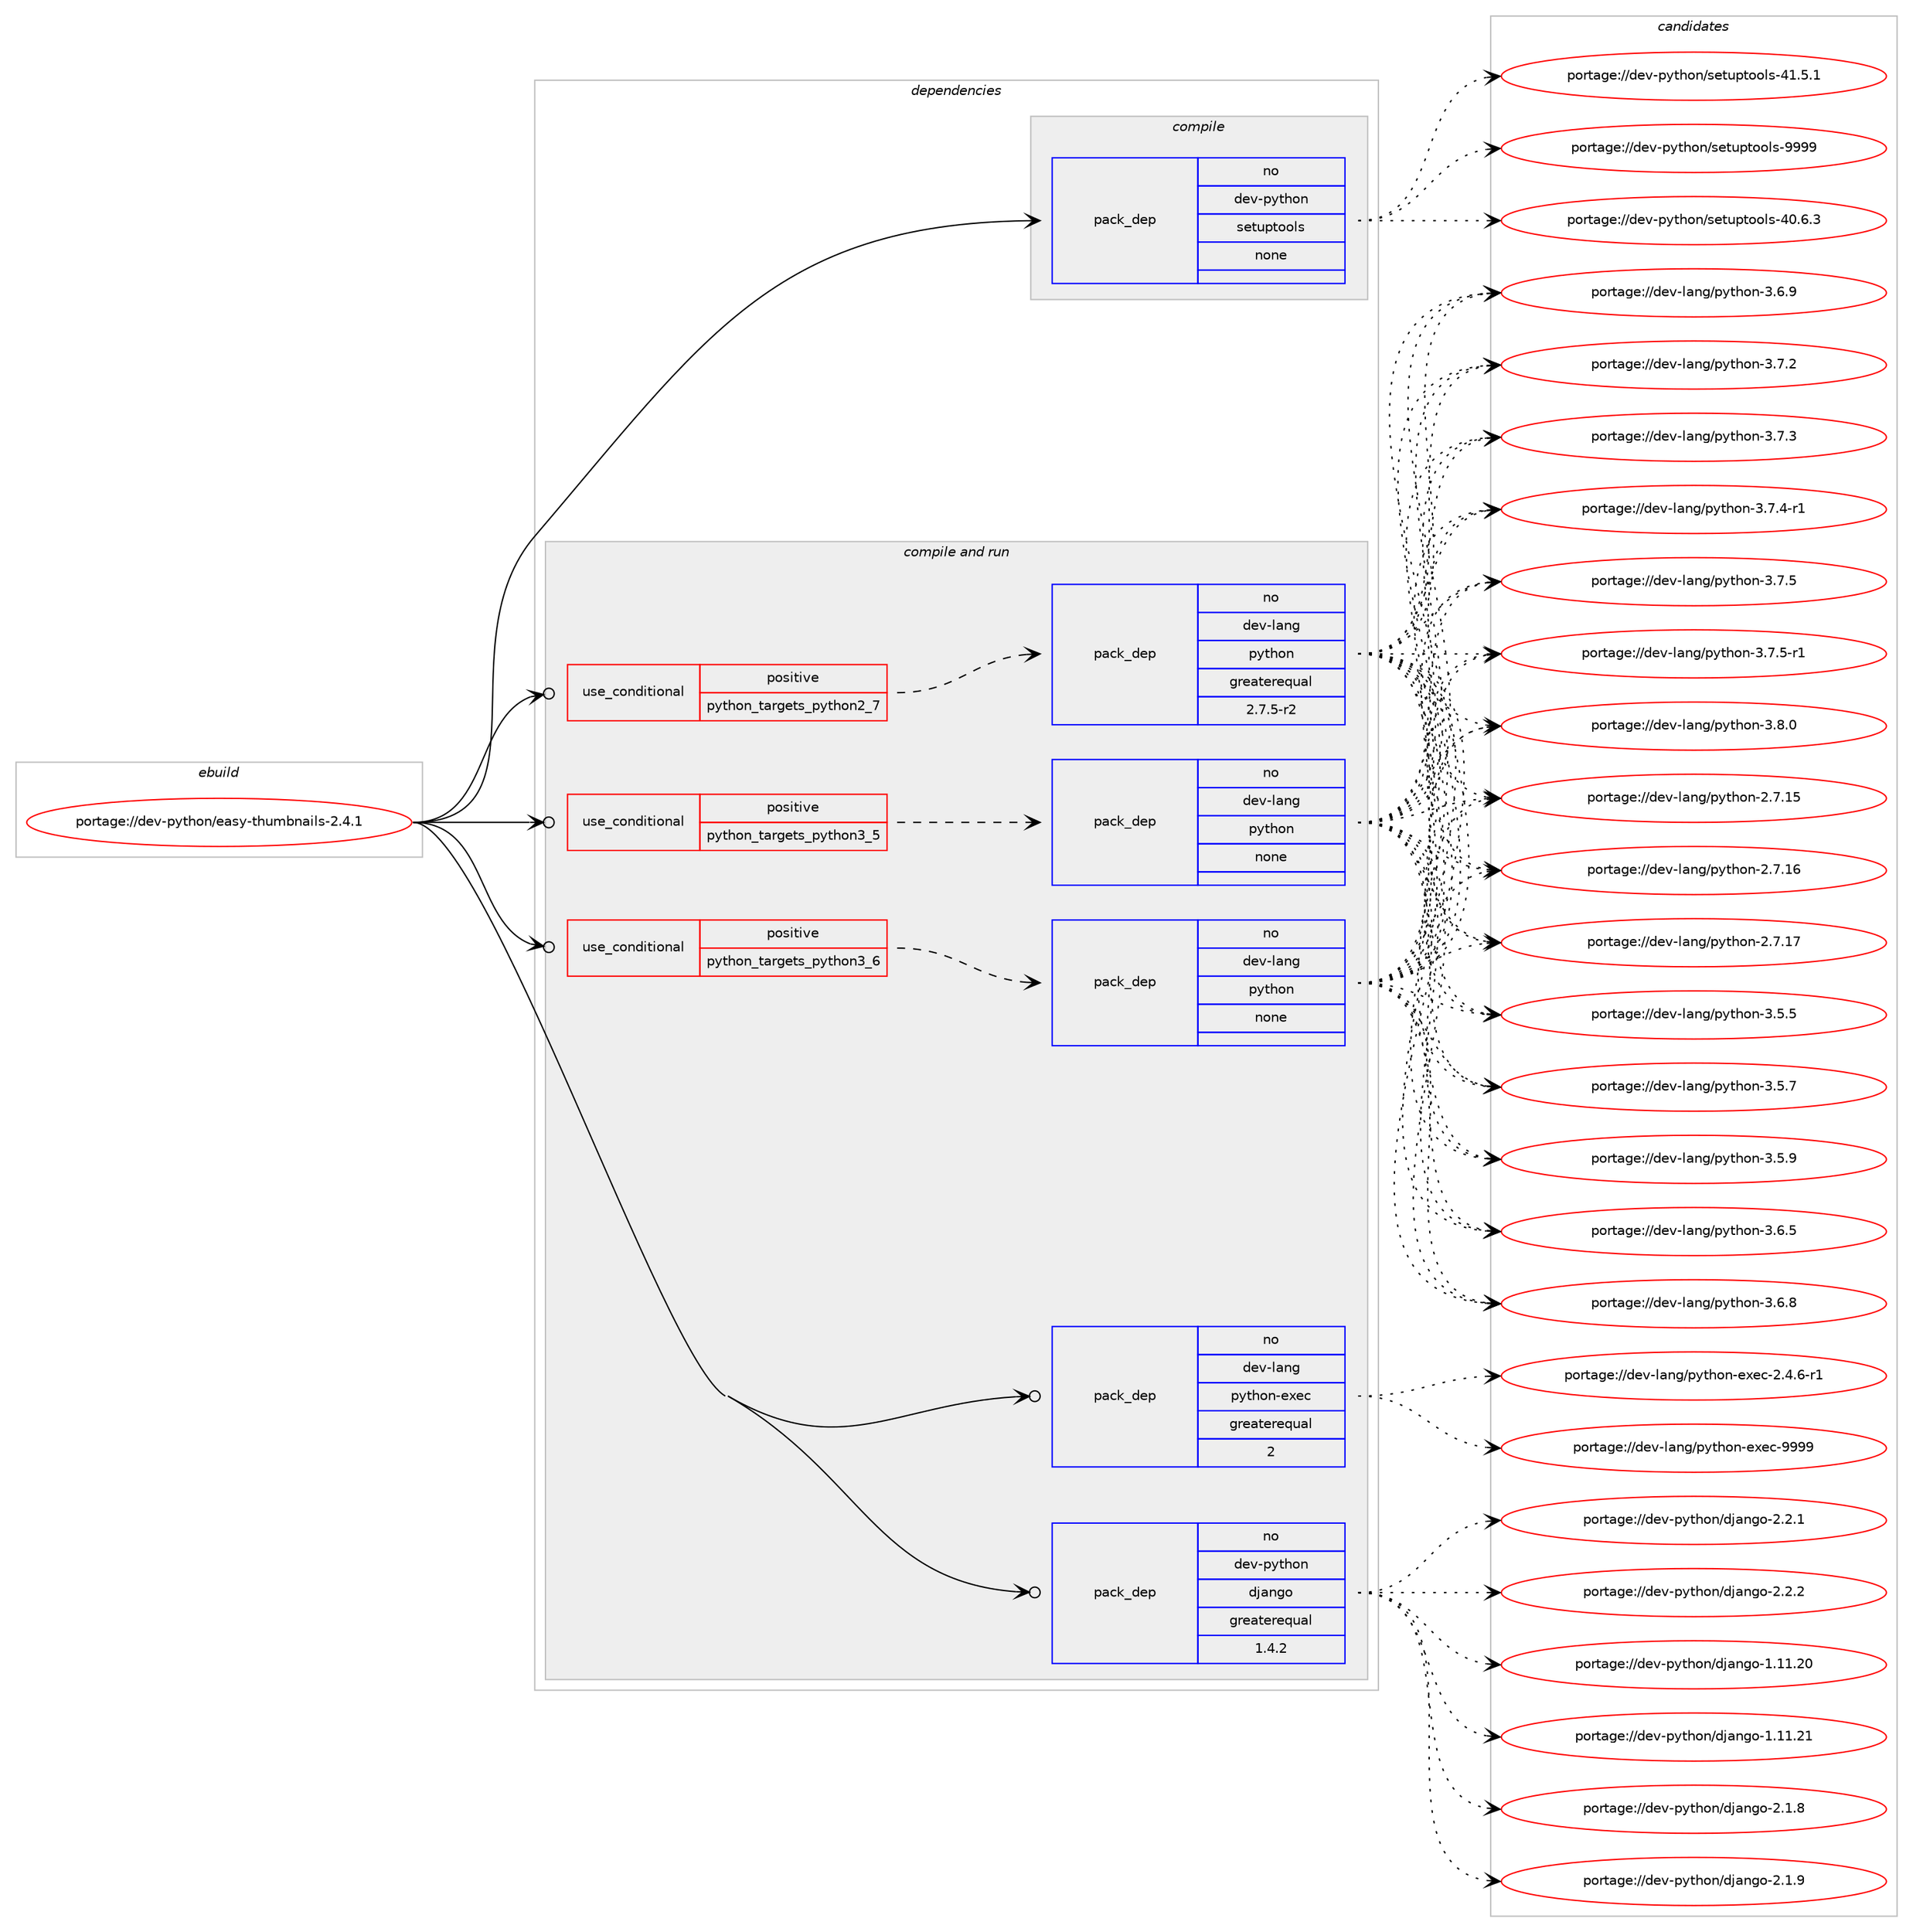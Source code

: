 digraph prolog {

# *************
# Graph options
# *************

newrank=true;
concentrate=true;
compound=true;
graph [rankdir=LR,fontname=Helvetica,fontsize=10,ranksep=1.5];#, ranksep=2.5, nodesep=0.2];
edge  [arrowhead=vee];
node  [fontname=Helvetica,fontsize=10];

# **********
# The ebuild
# **********

subgraph cluster_leftcol {
color=gray;
rank=same;
label=<<i>ebuild</i>>;
id [label="portage://dev-python/easy-thumbnails-2.4.1", color=red, width=4, href="../dev-python/easy-thumbnails-2.4.1.svg"];
}

# ****************
# The dependencies
# ****************

subgraph cluster_midcol {
color=gray;
label=<<i>dependencies</i>>;
subgraph cluster_compile {
fillcolor="#eeeeee";
style=filled;
label=<<i>compile</i>>;
subgraph pack106582 {
dependency138139 [label=<<TABLE BORDER="0" CELLBORDER="1" CELLSPACING="0" CELLPADDING="4" WIDTH="220"><TR><TD ROWSPAN="6" CELLPADDING="30">pack_dep</TD></TR><TR><TD WIDTH="110">no</TD></TR><TR><TD>dev-python</TD></TR><TR><TD>setuptools</TD></TR><TR><TD>none</TD></TR><TR><TD></TD></TR></TABLE>>, shape=none, color=blue];
}
id:e -> dependency138139:w [weight=20,style="solid",arrowhead="vee"];
}
subgraph cluster_compileandrun {
fillcolor="#eeeeee";
style=filled;
label=<<i>compile and run</i>>;
subgraph cond28231 {
dependency138140 [label=<<TABLE BORDER="0" CELLBORDER="1" CELLSPACING="0" CELLPADDING="4"><TR><TD ROWSPAN="3" CELLPADDING="10">use_conditional</TD></TR><TR><TD>positive</TD></TR><TR><TD>python_targets_python2_7</TD></TR></TABLE>>, shape=none, color=red];
subgraph pack106583 {
dependency138141 [label=<<TABLE BORDER="0" CELLBORDER="1" CELLSPACING="0" CELLPADDING="4" WIDTH="220"><TR><TD ROWSPAN="6" CELLPADDING="30">pack_dep</TD></TR><TR><TD WIDTH="110">no</TD></TR><TR><TD>dev-lang</TD></TR><TR><TD>python</TD></TR><TR><TD>greaterequal</TD></TR><TR><TD>2.7.5-r2</TD></TR></TABLE>>, shape=none, color=blue];
}
dependency138140:e -> dependency138141:w [weight=20,style="dashed",arrowhead="vee"];
}
id:e -> dependency138140:w [weight=20,style="solid",arrowhead="odotvee"];
subgraph cond28232 {
dependency138142 [label=<<TABLE BORDER="0" CELLBORDER="1" CELLSPACING="0" CELLPADDING="4"><TR><TD ROWSPAN="3" CELLPADDING="10">use_conditional</TD></TR><TR><TD>positive</TD></TR><TR><TD>python_targets_python3_5</TD></TR></TABLE>>, shape=none, color=red];
subgraph pack106584 {
dependency138143 [label=<<TABLE BORDER="0" CELLBORDER="1" CELLSPACING="0" CELLPADDING="4" WIDTH="220"><TR><TD ROWSPAN="6" CELLPADDING="30">pack_dep</TD></TR><TR><TD WIDTH="110">no</TD></TR><TR><TD>dev-lang</TD></TR><TR><TD>python</TD></TR><TR><TD>none</TD></TR><TR><TD></TD></TR></TABLE>>, shape=none, color=blue];
}
dependency138142:e -> dependency138143:w [weight=20,style="dashed",arrowhead="vee"];
}
id:e -> dependency138142:w [weight=20,style="solid",arrowhead="odotvee"];
subgraph cond28233 {
dependency138144 [label=<<TABLE BORDER="0" CELLBORDER="1" CELLSPACING="0" CELLPADDING="4"><TR><TD ROWSPAN="3" CELLPADDING="10">use_conditional</TD></TR><TR><TD>positive</TD></TR><TR><TD>python_targets_python3_6</TD></TR></TABLE>>, shape=none, color=red];
subgraph pack106585 {
dependency138145 [label=<<TABLE BORDER="0" CELLBORDER="1" CELLSPACING="0" CELLPADDING="4" WIDTH="220"><TR><TD ROWSPAN="6" CELLPADDING="30">pack_dep</TD></TR><TR><TD WIDTH="110">no</TD></TR><TR><TD>dev-lang</TD></TR><TR><TD>python</TD></TR><TR><TD>none</TD></TR><TR><TD></TD></TR></TABLE>>, shape=none, color=blue];
}
dependency138144:e -> dependency138145:w [weight=20,style="dashed",arrowhead="vee"];
}
id:e -> dependency138144:w [weight=20,style="solid",arrowhead="odotvee"];
subgraph pack106586 {
dependency138146 [label=<<TABLE BORDER="0" CELLBORDER="1" CELLSPACING="0" CELLPADDING="4" WIDTH="220"><TR><TD ROWSPAN="6" CELLPADDING="30">pack_dep</TD></TR><TR><TD WIDTH="110">no</TD></TR><TR><TD>dev-lang</TD></TR><TR><TD>python-exec</TD></TR><TR><TD>greaterequal</TD></TR><TR><TD>2</TD></TR></TABLE>>, shape=none, color=blue];
}
id:e -> dependency138146:w [weight=20,style="solid",arrowhead="odotvee"];
subgraph pack106587 {
dependency138147 [label=<<TABLE BORDER="0" CELLBORDER="1" CELLSPACING="0" CELLPADDING="4" WIDTH="220"><TR><TD ROWSPAN="6" CELLPADDING="30">pack_dep</TD></TR><TR><TD WIDTH="110">no</TD></TR><TR><TD>dev-python</TD></TR><TR><TD>django</TD></TR><TR><TD>greaterequal</TD></TR><TR><TD>1.4.2</TD></TR></TABLE>>, shape=none, color=blue];
}
id:e -> dependency138147:w [weight=20,style="solid",arrowhead="odotvee"];
}
subgraph cluster_run {
fillcolor="#eeeeee";
style=filled;
label=<<i>run</i>>;
}
}

# **************
# The candidates
# **************

subgraph cluster_choices {
rank=same;
color=gray;
label=<<i>candidates</i>>;

subgraph choice106582 {
color=black;
nodesep=1;
choiceportage100101118451121211161041111104711510111611711211611111110811545524846544651 [label="portage://dev-python/setuptools-40.6.3", color=red, width=4,href="../dev-python/setuptools-40.6.3.svg"];
choiceportage100101118451121211161041111104711510111611711211611111110811545524946534649 [label="portage://dev-python/setuptools-41.5.1", color=red, width=4,href="../dev-python/setuptools-41.5.1.svg"];
choiceportage10010111845112121116104111110471151011161171121161111111081154557575757 [label="portage://dev-python/setuptools-9999", color=red, width=4,href="../dev-python/setuptools-9999.svg"];
dependency138139:e -> choiceportage100101118451121211161041111104711510111611711211611111110811545524846544651:w [style=dotted,weight="100"];
dependency138139:e -> choiceportage100101118451121211161041111104711510111611711211611111110811545524946534649:w [style=dotted,weight="100"];
dependency138139:e -> choiceportage10010111845112121116104111110471151011161171121161111111081154557575757:w [style=dotted,weight="100"];
}
subgraph choice106583 {
color=black;
nodesep=1;
choiceportage10010111845108971101034711212111610411111045504655464953 [label="portage://dev-lang/python-2.7.15", color=red, width=4,href="../dev-lang/python-2.7.15.svg"];
choiceportage10010111845108971101034711212111610411111045504655464954 [label="portage://dev-lang/python-2.7.16", color=red, width=4,href="../dev-lang/python-2.7.16.svg"];
choiceportage10010111845108971101034711212111610411111045504655464955 [label="portage://dev-lang/python-2.7.17", color=red, width=4,href="../dev-lang/python-2.7.17.svg"];
choiceportage100101118451089711010347112121116104111110455146534653 [label="portage://dev-lang/python-3.5.5", color=red, width=4,href="../dev-lang/python-3.5.5.svg"];
choiceportage100101118451089711010347112121116104111110455146534655 [label="portage://dev-lang/python-3.5.7", color=red, width=4,href="../dev-lang/python-3.5.7.svg"];
choiceportage100101118451089711010347112121116104111110455146534657 [label="portage://dev-lang/python-3.5.9", color=red, width=4,href="../dev-lang/python-3.5.9.svg"];
choiceportage100101118451089711010347112121116104111110455146544653 [label="portage://dev-lang/python-3.6.5", color=red, width=4,href="../dev-lang/python-3.6.5.svg"];
choiceportage100101118451089711010347112121116104111110455146544656 [label="portage://dev-lang/python-3.6.8", color=red, width=4,href="../dev-lang/python-3.6.8.svg"];
choiceportage100101118451089711010347112121116104111110455146544657 [label="portage://dev-lang/python-3.6.9", color=red, width=4,href="../dev-lang/python-3.6.9.svg"];
choiceportage100101118451089711010347112121116104111110455146554650 [label="portage://dev-lang/python-3.7.2", color=red, width=4,href="../dev-lang/python-3.7.2.svg"];
choiceportage100101118451089711010347112121116104111110455146554651 [label="portage://dev-lang/python-3.7.3", color=red, width=4,href="../dev-lang/python-3.7.3.svg"];
choiceportage1001011184510897110103471121211161041111104551465546524511449 [label="portage://dev-lang/python-3.7.4-r1", color=red, width=4,href="../dev-lang/python-3.7.4-r1.svg"];
choiceportage100101118451089711010347112121116104111110455146554653 [label="portage://dev-lang/python-3.7.5", color=red, width=4,href="../dev-lang/python-3.7.5.svg"];
choiceportage1001011184510897110103471121211161041111104551465546534511449 [label="portage://dev-lang/python-3.7.5-r1", color=red, width=4,href="../dev-lang/python-3.7.5-r1.svg"];
choiceportage100101118451089711010347112121116104111110455146564648 [label="portage://dev-lang/python-3.8.0", color=red, width=4,href="../dev-lang/python-3.8.0.svg"];
dependency138141:e -> choiceportage10010111845108971101034711212111610411111045504655464953:w [style=dotted,weight="100"];
dependency138141:e -> choiceportage10010111845108971101034711212111610411111045504655464954:w [style=dotted,weight="100"];
dependency138141:e -> choiceportage10010111845108971101034711212111610411111045504655464955:w [style=dotted,weight="100"];
dependency138141:e -> choiceportage100101118451089711010347112121116104111110455146534653:w [style=dotted,weight="100"];
dependency138141:e -> choiceportage100101118451089711010347112121116104111110455146534655:w [style=dotted,weight="100"];
dependency138141:e -> choiceportage100101118451089711010347112121116104111110455146534657:w [style=dotted,weight="100"];
dependency138141:e -> choiceportage100101118451089711010347112121116104111110455146544653:w [style=dotted,weight="100"];
dependency138141:e -> choiceportage100101118451089711010347112121116104111110455146544656:w [style=dotted,weight="100"];
dependency138141:e -> choiceportage100101118451089711010347112121116104111110455146544657:w [style=dotted,weight="100"];
dependency138141:e -> choiceportage100101118451089711010347112121116104111110455146554650:w [style=dotted,weight="100"];
dependency138141:e -> choiceportage100101118451089711010347112121116104111110455146554651:w [style=dotted,weight="100"];
dependency138141:e -> choiceportage1001011184510897110103471121211161041111104551465546524511449:w [style=dotted,weight="100"];
dependency138141:e -> choiceportage100101118451089711010347112121116104111110455146554653:w [style=dotted,weight="100"];
dependency138141:e -> choiceportage1001011184510897110103471121211161041111104551465546534511449:w [style=dotted,weight="100"];
dependency138141:e -> choiceportage100101118451089711010347112121116104111110455146564648:w [style=dotted,weight="100"];
}
subgraph choice106584 {
color=black;
nodesep=1;
choiceportage10010111845108971101034711212111610411111045504655464953 [label="portage://dev-lang/python-2.7.15", color=red, width=4,href="../dev-lang/python-2.7.15.svg"];
choiceportage10010111845108971101034711212111610411111045504655464954 [label="portage://dev-lang/python-2.7.16", color=red, width=4,href="../dev-lang/python-2.7.16.svg"];
choiceportage10010111845108971101034711212111610411111045504655464955 [label="portage://dev-lang/python-2.7.17", color=red, width=4,href="../dev-lang/python-2.7.17.svg"];
choiceportage100101118451089711010347112121116104111110455146534653 [label="portage://dev-lang/python-3.5.5", color=red, width=4,href="../dev-lang/python-3.5.5.svg"];
choiceportage100101118451089711010347112121116104111110455146534655 [label="portage://dev-lang/python-3.5.7", color=red, width=4,href="../dev-lang/python-3.5.7.svg"];
choiceportage100101118451089711010347112121116104111110455146534657 [label="portage://dev-lang/python-3.5.9", color=red, width=4,href="../dev-lang/python-3.5.9.svg"];
choiceportage100101118451089711010347112121116104111110455146544653 [label="portage://dev-lang/python-3.6.5", color=red, width=4,href="../dev-lang/python-3.6.5.svg"];
choiceportage100101118451089711010347112121116104111110455146544656 [label="portage://dev-lang/python-3.6.8", color=red, width=4,href="../dev-lang/python-3.6.8.svg"];
choiceportage100101118451089711010347112121116104111110455146544657 [label="portage://dev-lang/python-3.6.9", color=red, width=4,href="../dev-lang/python-3.6.9.svg"];
choiceportage100101118451089711010347112121116104111110455146554650 [label="portage://dev-lang/python-3.7.2", color=red, width=4,href="../dev-lang/python-3.7.2.svg"];
choiceportage100101118451089711010347112121116104111110455146554651 [label="portage://dev-lang/python-3.7.3", color=red, width=4,href="../dev-lang/python-3.7.3.svg"];
choiceportage1001011184510897110103471121211161041111104551465546524511449 [label="portage://dev-lang/python-3.7.4-r1", color=red, width=4,href="../dev-lang/python-3.7.4-r1.svg"];
choiceportage100101118451089711010347112121116104111110455146554653 [label="portage://dev-lang/python-3.7.5", color=red, width=4,href="../dev-lang/python-3.7.5.svg"];
choiceportage1001011184510897110103471121211161041111104551465546534511449 [label="portage://dev-lang/python-3.7.5-r1", color=red, width=4,href="../dev-lang/python-3.7.5-r1.svg"];
choiceportage100101118451089711010347112121116104111110455146564648 [label="portage://dev-lang/python-3.8.0", color=red, width=4,href="../dev-lang/python-3.8.0.svg"];
dependency138143:e -> choiceportage10010111845108971101034711212111610411111045504655464953:w [style=dotted,weight="100"];
dependency138143:e -> choiceportage10010111845108971101034711212111610411111045504655464954:w [style=dotted,weight="100"];
dependency138143:e -> choiceportage10010111845108971101034711212111610411111045504655464955:w [style=dotted,weight="100"];
dependency138143:e -> choiceportage100101118451089711010347112121116104111110455146534653:w [style=dotted,weight="100"];
dependency138143:e -> choiceportage100101118451089711010347112121116104111110455146534655:w [style=dotted,weight="100"];
dependency138143:e -> choiceportage100101118451089711010347112121116104111110455146534657:w [style=dotted,weight="100"];
dependency138143:e -> choiceportage100101118451089711010347112121116104111110455146544653:w [style=dotted,weight="100"];
dependency138143:e -> choiceportage100101118451089711010347112121116104111110455146544656:w [style=dotted,weight="100"];
dependency138143:e -> choiceportage100101118451089711010347112121116104111110455146544657:w [style=dotted,weight="100"];
dependency138143:e -> choiceportage100101118451089711010347112121116104111110455146554650:w [style=dotted,weight="100"];
dependency138143:e -> choiceportage100101118451089711010347112121116104111110455146554651:w [style=dotted,weight="100"];
dependency138143:e -> choiceportage1001011184510897110103471121211161041111104551465546524511449:w [style=dotted,weight="100"];
dependency138143:e -> choiceportage100101118451089711010347112121116104111110455146554653:w [style=dotted,weight="100"];
dependency138143:e -> choiceportage1001011184510897110103471121211161041111104551465546534511449:w [style=dotted,weight="100"];
dependency138143:e -> choiceportage100101118451089711010347112121116104111110455146564648:w [style=dotted,weight="100"];
}
subgraph choice106585 {
color=black;
nodesep=1;
choiceportage10010111845108971101034711212111610411111045504655464953 [label="portage://dev-lang/python-2.7.15", color=red, width=4,href="../dev-lang/python-2.7.15.svg"];
choiceportage10010111845108971101034711212111610411111045504655464954 [label="portage://dev-lang/python-2.7.16", color=red, width=4,href="../dev-lang/python-2.7.16.svg"];
choiceportage10010111845108971101034711212111610411111045504655464955 [label="portage://dev-lang/python-2.7.17", color=red, width=4,href="../dev-lang/python-2.7.17.svg"];
choiceportage100101118451089711010347112121116104111110455146534653 [label="portage://dev-lang/python-3.5.5", color=red, width=4,href="../dev-lang/python-3.5.5.svg"];
choiceportage100101118451089711010347112121116104111110455146534655 [label="portage://dev-lang/python-3.5.7", color=red, width=4,href="../dev-lang/python-3.5.7.svg"];
choiceportage100101118451089711010347112121116104111110455146534657 [label="portage://dev-lang/python-3.5.9", color=red, width=4,href="../dev-lang/python-3.5.9.svg"];
choiceportage100101118451089711010347112121116104111110455146544653 [label="portage://dev-lang/python-3.6.5", color=red, width=4,href="../dev-lang/python-3.6.5.svg"];
choiceportage100101118451089711010347112121116104111110455146544656 [label="portage://dev-lang/python-3.6.8", color=red, width=4,href="../dev-lang/python-3.6.8.svg"];
choiceportage100101118451089711010347112121116104111110455146544657 [label="portage://dev-lang/python-3.6.9", color=red, width=4,href="../dev-lang/python-3.6.9.svg"];
choiceportage100101118451089711010347112121116104111110455146554650 [label="portage://dev-lang/python-3.7.2", color=red, width=4,href="../dev-lang/python-3.7.2.svg"];
choiceportage100101118451089711010347112121116104111110455146554651 [label="portage://dev-lang/python-3.7.3", color=red, width=4,href="../dev-lang/python-3.7.3.svg"];
choiceportage1001011184510897110103471121211161041111104551465546524511449 [label="portage://dev-lang/python-3.7.4-r1", color=red, width=4,href="../dev-lang/python-3.7.4-r1.svg"];
choiceportage100101118451089711010347112121116104111110455146554653 [label="portage://dev-lang/python-3.7.5", color=red, width=4,href="../dev-lang/python-3.7.5.svg"];
choiceportage1001011184510897110103471121211161041111104551465546534511449 [label="portage://dev-lang/python-3.7.5-r1", color=red, width=4,href="../dev-lang/python-3.7.5-r1.svg"];
choiceportage100101118451089711010347112121116104111110455146564648 [label="portage://dev-lang/python-3.8.0", color=red, width=4,href="../dev-lang/python-3.8.0.svg"];
dependency138145:e -> choiceportage10010111845108971101034711212111610411111045504655464953:w [style=dotted,weight="100"];
dependency138145:e -> choiceportage10010111845108971101034711212111610411111045504655464954:w [style=dotted,weight="100"];
dependency138145:e -> choiceportage10010111845108971101034711212111610411111045504655464955:w [style=dotted,weight="100"];
dependency138145:e -> choiceportage100101118451089711010347112121116104111110455146534653:w [style=dotted,weight="100"];
dependency138145:e -> choiceportage100101118451089711010347112121116104111110455146534655:w [style=dotted,weight="100"];
dependency138145:e -> choiceportage100101118451089711010347112121116104111110455146534657:w [style=dotted,weight="100"];
dependency138145:e -> choiceportage100101118451089711010347112121116104111110455146544653:w [style=dotted,weight="100"];
dependency138145:e -> choiceportage100101118451089711010347112121116104111110455146544656:w [style=dotted,weight="100"];
dependency138145:e -> choiceportage100101118451089711010347112121116104111110455146544657:w [style=dotted,weight="100"];
dependency138145:e -> choiceportage100101118451089711010347112121116104111110455146554650:w [style=dotted,weight="100"];
dependency138145:e -> choiceportage100101118451089711010347112121116104111110455146554651:w [style=dotted,weight="100"];
dependency138145:e -> choiceportage1001011184510897110103471121211161041111104551465546524511449:w [style=dotted,weight="100"];
dependency138145:e -> choiceportage100101118451089711010347112121116104111110455146554653:w [style=dotted,weight="100"];
dependency138145:e -> choiceportage1001011184510897110103471121211161041111104551465546534511449:w [style=dotted,weight="100"];
dependency138145:e -> choiceportage100101118451089711010347112121116104111110455146564648:w [style=dotted,weight="100"];
}
subgraph choice106586 {
color=black;
nodesep=1;
choiceportage10010111845108971101034711212111610411111045101120101994550465246544511449 [label="portage://dev-lang/python-exec-2.4.6-r1", color=red, width=4,href="../dev-lang/python-exec-2.4.6-r1.svg"];
choiceportage10010111845108971101034711212111610411111045101120101994557575757 [label="portage://dev-lang/python-exec-9999", color=red, width=4,href="../dev-lang/python-exec-9999.svg"];
dependency138146:e -> choiceportage10010111845108971101034711212111610411111045101120101994550465246544511449:w [style=dotted,weight="100"];
dependency138146:e -> choiceportage10010111845108971101034711212111610411111045101120101994557575757:w [style=dotted,weight="100"];
}
subgraph choice106587 {
color=black;
nodesep=1;
choiceportage1001011184511212111610411111047100106971101031114549464949465048 [label="portage://dev-python/django-1.11.20", color=red, width=4,href="../dev-python/django-1.11.20.svg"];
choiceportage1001011184511212111610411111047100106971101031114549464949465049 [label="portage://dev-python/django-1.11.21", color=red, width=4,href="../dev-python/django-1.11.21.svg"];
choiceportage100101118451121211161041111104710010697110103111455046494656 [label="portage://dev-python/django-2.1.8", color=red, width=4,href="../dev-python/django-2.1.8.svg"];
choiceportage100101118451121211161041111104710010697110103111455046494657 [label="portage://dev-python/django-2.1.9", color=red, width=4,href="../dev-python/django-2.1.9.svg"];
choiceportage100101118451121211161041111104710010697110103111455046504649 [label="portage://dev-python/django-2.2.1", color=red, width=4,href="../dev-python/django-2.2.1.svg"];
choiceportage100101118451121211161041111104710010697110103111455046504650 [label="portage://dev-python/django-2.2.2", color=red, width=4,href="../dev-python/django-2.2.2.svg"];
dependency138147:e -> choiceportage1001011184511212111610411111047100106971101031114549464949465048:w [style=dotted,weight="100"];
dependency138147:e -> choiceportage1001011184511212111610411111047100106971101031114549464949465049:w [style=dotted,weight="100"];
dependency138147:e -> choiceportage100101118451121211161041111104710010697110103111455046494656:w [style=dotted,weight="100"];
dependency138147:e -> choiceportage100101118451121211161041111104710010697110103111455046494657:w [style=dotted,weight="100"];
dependency138147:e -> choiceportage100101118451121211161041111104710010697110103111455046504649:w [style=dotted,weight="100"];
dependency138147:e -> choiceportage100101118451121211161041111104710010697110103111455046504650:w [style=dotted,weight="100"];
}
}

}
